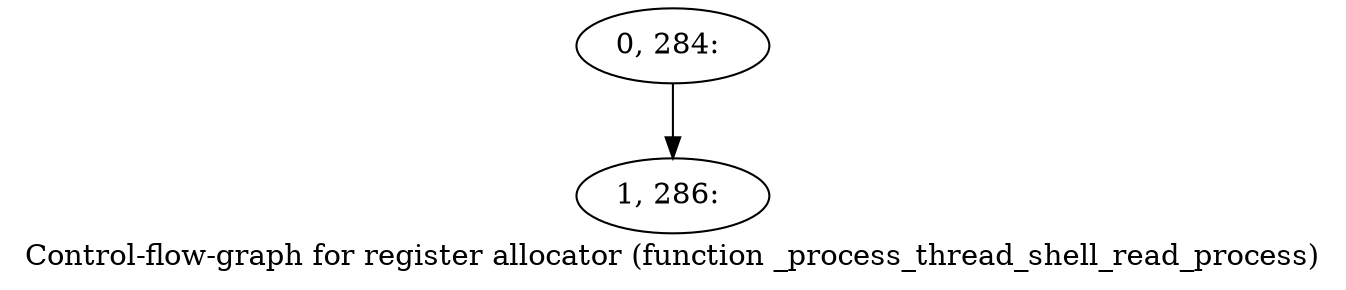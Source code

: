 digraph G {
graph [label="Control-flow-graph for register allocator (function _process_thread_shell_read_process)"]
0[label="0, 284: "];
1[label="1, 286: "];
0->1 ;
}
